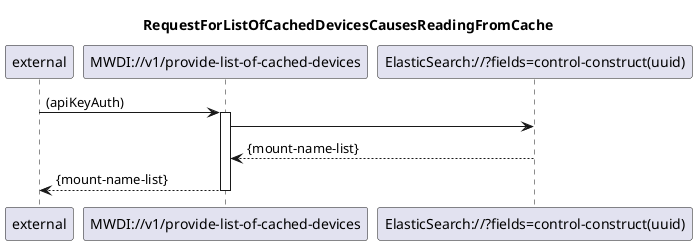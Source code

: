 @startuml 110_ProvideListOfCachedDevices
skinparam responseMessageBelowArrow true

title RequestForListOfCachedDevicesCausesReadingFromCache

participant "external" as requestor
participant "MWDI://v1/provide-list-of-cached-devices" as mwdi
participant "ElasticSearch://?fields=control-construct(uuid)" as cache

requestor -> mwdi: (apiKeyAuth)
activate mwdi

mwdi -> cache
cache --> mwdi: {mount-name-list}

mwdi --> requestor: {mount-name-list}
deactivate mwdi

@enduml



